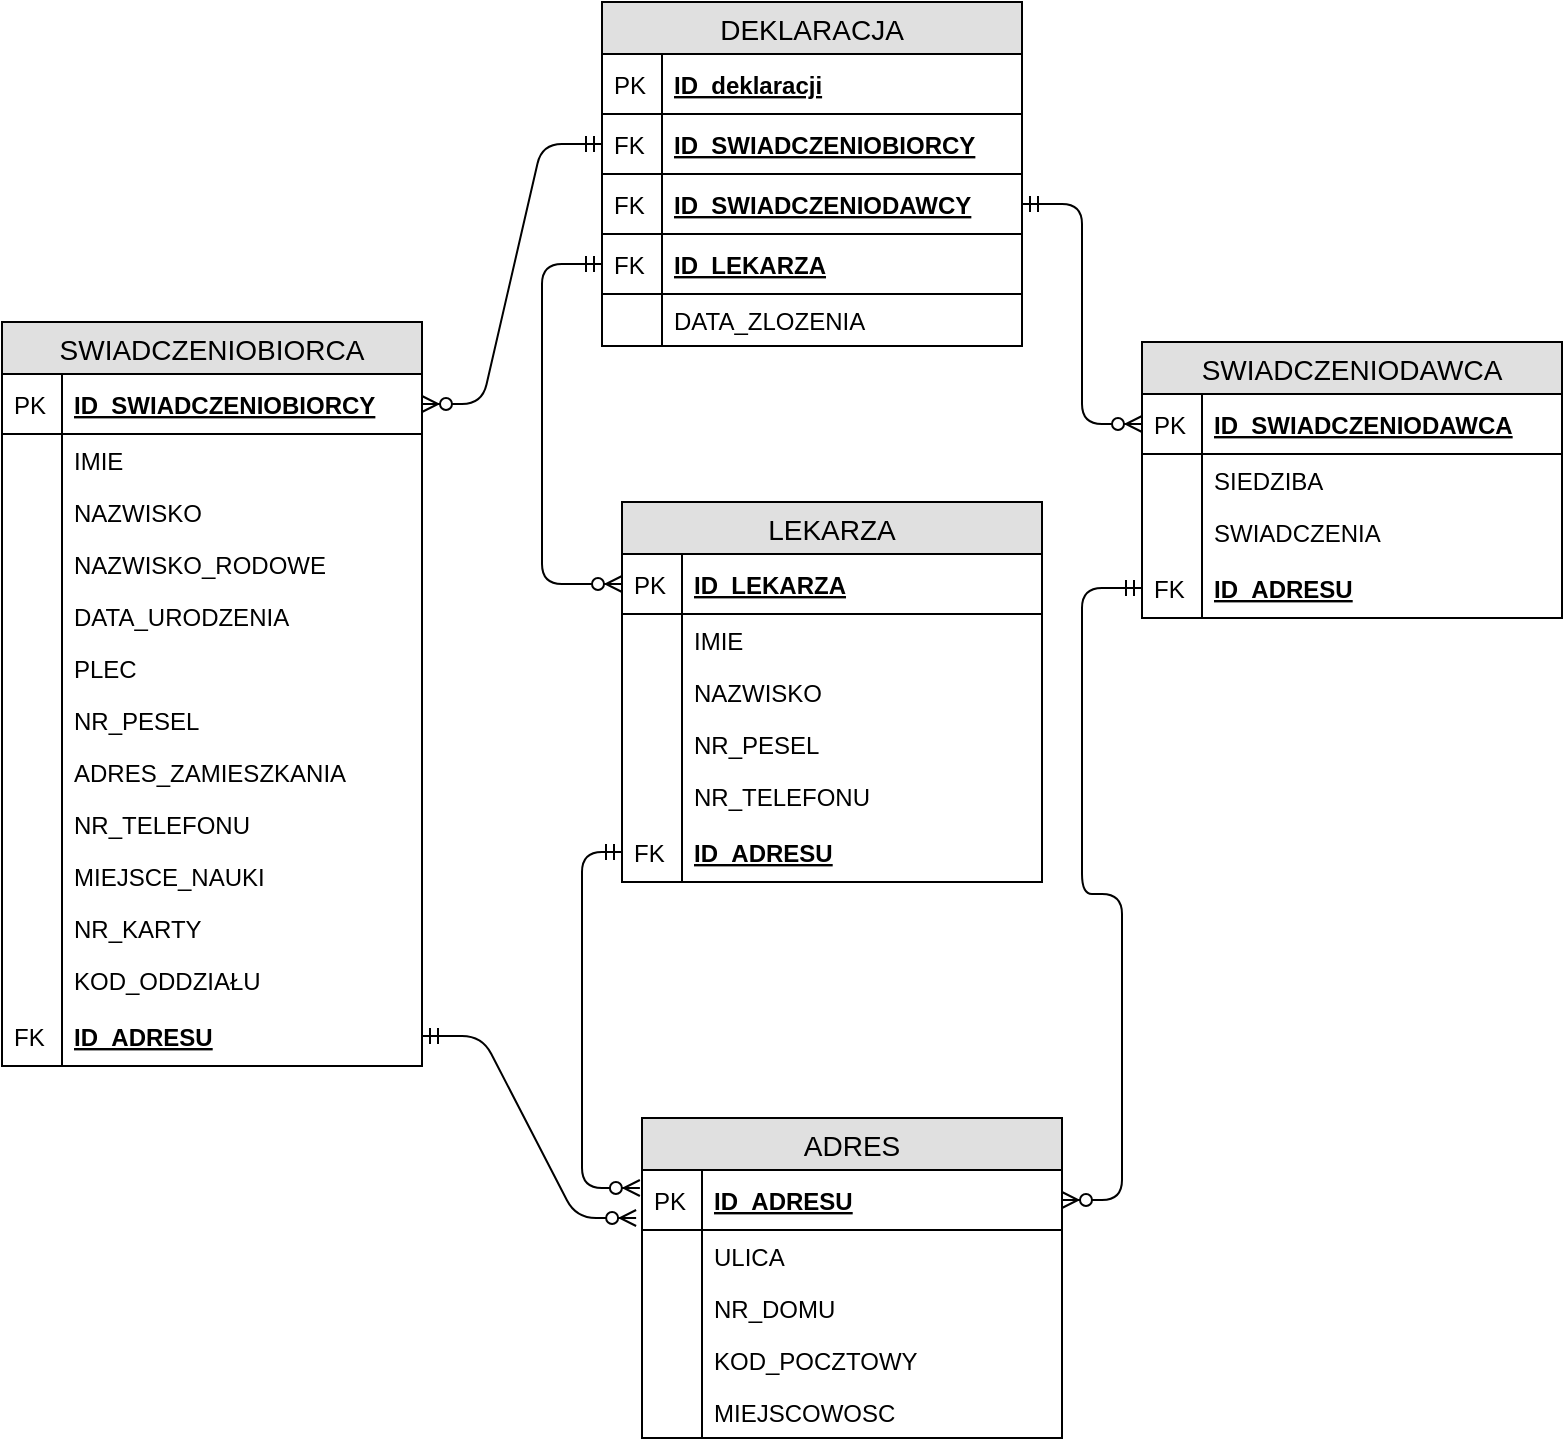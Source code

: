 <mxfile version="12.9.3" type="device"><diagram id="8VF5dj8ZxVRPaxFFOXs8" name="Page-1"><mxGraphModel dx="1382" dy="764" grid="1" gridSize="10" guides="1" tooltips="1" connect="1" arrows="1" fold="1" page="1" pageScale="1" pageWidth="827" pageHeight="1169" math="0" shadow="0"><root><mxCell id="0"/><mxCell id="1" parent="0"/><mxCell id="7vw9DGPTrT94m41AqiGH-99" value="DEKLARACJA" style="swimlane;fontStyle=0;childLayout=stackLayout;horizontal=1;startSize=26;fillColor=#e0e0e0;horizontalStack=0;resizeParent=1;resizeParentMax=0;resizeLast=0;collapsible=1;marginBottom=0;swimlaneFillColor=#ffffff;align=center;fontSize=14;" vertex="1" parent="1"><mxGeometry x="330" y="150" width="210" height="172" as="geometry"/></mxCell><mxCell id="7vw9DGPTrT94m41AqiGH-100" value="ID_deklaracji" style="shape=partialRectangle;top=0;left=0;right=0;bottom=1;align=left;verticalAlign=middle;fillColor=none;spacingLeft=34;spacingRight=4;overflow=hidden;rotatable=0;points=[[0,0.5],[1,0.5]];portConstraint=eastwest;dropTarget=0;fontStyle=5;fontSize=12;" vertex="1" parent="7vw9DGPTrT94m41AqiGH-99"><mxGeometry y="26" width="210" height="30" as="geometry"/></mxCell><mxCell id="7vw9DGPTrT94m41AqiGH-101" value="PK" style="shape=partialRectangle;top=0;left=0;bottom=0;fillColor=none;align=left;verticalAlign=middle;spacingLeft=4;spacingRight=4;overflow=hidden;rotatable=0;points=[];portConstraint=eastwest;part=1;fontSize=12;" vertex="1" connectable="0" parent="7vw9DGPTrT94m41AqiGH-100"><mxGeometry width="30" height="30" as="geometry"/></mxCell><mxCell id="7vw9DGPTrT94m41AqiGH-108" value="ID_SWIADCZENIOBIORCY" style="shape=partialRectangle;top=0;left=0;right=0;bottom=1;align=left;verticalAlign=middle;fillColor=none;spacingLeft=34;spacingRight=4;overflow=hidden;rotatable=0;points=[[0,0.5],[1,0.5]];portConstraint=eastwest;dropTarget=0;fontStyle=5;fontSize=12;" vertex="1" parent="7vw9DGPTrT94m41AqiGH-99"><mxGeometry y="56" width="210" height="30" as="geometry"/></mxCell><mxCell id="7vw9DGPTrT94m41AqiGH-109" value="FK" style="shape=partialRectangle;top=0;left=0;bottom=0;fillColor=none;align=left;verticalAlign=middle;spacingLeft=4;spacingRight=4;overflow=hidden;rotatable=0;points=[];portConstraint=eastwest;part=1;fontSize=12;" vertex="1" connectable="0" parent="7vw9DGPTrT94m41AqiGH-108"><mxGeometry width="30" height="30" as="geometry"/></mxCell><mxCell id="7vw9DGPTrT94m41AqiGH-110" value="ID_SWIADCZENIODAWCY" style="shape=partialRectangle;top=0;left=0;right=0;bottom=1;align=left;verticalAlign=middle;fillColor=none;spacingLeft=34;spacingRight=4;overflow=hidden;rotatable=0;points=[[0,0.5],[1,0.5]];portConstraint=eastwest;dropTarget=0;fontStyle=5;fontSize=12;" vertex="1" parent="7vw9DGPTrT94m41AqiGH-99"><mxGeometry y="86" width="210" height="30" as="geometry"/></mxCell><mxCell id="7vw9DGPTrT94m41AqiGH-111" value="FK" style="shape=partialRectangle;top=0;left=0;bottom=0;fillColor=none;align=left;verticalAlign=middle;spacingLeft=4;spacingRight=4;overflow=hidden;rotatable=0;points=[];portConstraint=eastwest;part=1;fontSize=12;" vertex="1" connectable="0" parent="7vw9DGPTrT94m41AqiGH-110"><mxGeometry width="30" height="30" as="geometry"/></mxCell><mxCell id="7vw9DGPTrT94m41AqiGH-112" value="ID_LEKARZA" style="shape=partialRectangle;top=0;left=0;right=0;bottom=1;align=left;verticalAlign=middle;fillColor=none;spacingLeft=34;spacingRight=4;overflow=hidden;rotatable=0;points=[[0,0.5],[1,0.5]];portConstraint=eastwest;dropTarget=0;fontStyle=5;fontSize=12;" vertex="1" parent="7vw9DGPTrT94m41AqiGH-99"><mxGeometry y="116" width="210" height="30" as="geometry"/></mxCell><mxCell id="7vw9DGPTrT94m41AqiGH-113" value="FK" style="shape=partialRectangle;top=0;left=0;bottom=0;fillColor=none;align=left;verticalAlign=middle;spacingLeft=4;spacingRight=4;overflow=hidden;rotatable=0;points=[];portConstraint=eastwest;part=1;fontSize=12;" vertex="1" connectable="0" parent="7vw9DGPTrT94m41AqiGH-112"><mxGeometry width="30" height="30" as="geometry"/></mxCell><mxCell id="7vw9DGPTrT94m41AqiGH-141" value="DATA_ZLOZENIA" style="shape=partialRectangle;top=0;left=0;right=0;bottom=0;align=left;verticalAlign=top;fillColor=none;spacingLeft=34;spacingRight=4;overflow=hidden;rotatable=0;points=[[0,0.5],[1,0.5]];portConstraint=eastwest;dropTarget=0;fontSize=12;" vertex="1" parent="7vw9DGPTrT94m41AqiGH-99"><mxGeometry y="146" width="210" height="26" as="geometry"/></mxCell><mxCell id="7vw9DGPTrT94m41AqiGH-142" value="" style="shape=partialRectangle;top=0;left=0;bottom=0;fillColor=none;align=left;verticalAlign=top;spacingLeft=4;spacingRight=4;overflow=hidden;rotatable=0;points=[];portConstraint=eastwest;part=1;fontSize=12;" vertex="1" connectable="0" parent="7vw9DGPTrT94m41AqiGH-141"><mxGeometry width="30" height="26" as="geometry"/></mxCell><mxCell id="7vw9DGPTrT94m41AqiGH-38" value="SWIADCZENIODAWCA" style="swimlane;fontStyle=0;childLayout=stackLayout;horizontal=1;startSize=26;fillColor=#e0e0e0;horizontalStack=0;resizeParent=1;resizeParentMax=0;resizeLast=0;collapsible=1;marginBottom=0;swimlaneFillColor=#ffffff;align=center;fontSize=14;" vertex="1" parent="1"><mxGeometry x="600" y="320" width="210" height="138" as="geometry"/></mxCell><mxCell id="7vw9DGPTrT94m41AqiGH-39" value="ID_SWIADCZENIODAWCA" style="shape=partialRectangle;top=0;left=0;right=0;bottom=1;align=left;verticalAlign=middle;fillColor=none;spacingLeft=34;spacingRight=4;overflow=hidden;rotatable=0;points=[[0,0.5],[1,0.5]];portConstraint=eastwest;dropTarget=0;fontStyle=5;fontSize=12;" vertex="1" parent="7vw9DGPTrT94m41AqiGH-38"><mxGeometry y="26" width="210" height="30" as="geometry"/></mxCell><mxCell id="7vw9DGPTrT94m41AqiGH-40" value="PK" style="shape=partialRectangle;top=0;left=0;bottom=0;fillColor=none;align=left;verticalAlign=middle;spacingLeft=4;spacingRight=4;overflow=hidden;rotatable=0;points=[];portConstraint=eastwest;part=1;fontSize=12;" vertex="1" connectable="0" parent="7vw9DGPTrT94m41AqiGH-39"><mxGeometry width="30" height="30" as="geometry"/></mxCell><mxCell id="7vw9DGPTrT94m41AqiGH-41" value="SIEDZIBA" style="shape=partialRectangle;top=0;left=0;right=0;bottom=0;align=left;verticalAlign=top;fillColor=none;spacingLeft=34;spacingRight=4;overflow=hidden;rotatable=0;points=[[0,0.5],[1,0.5]];portConstraint=eastwest;dropTarget=0;fontSize=12;" vertex="1" parent="7vw9DGPTrT94m41AqiGH-38"><mxGeometry y="56" width="210" height="26" as="geometry"/></mxCell><mxCell id="7vw9DGPTrT94m41AqiGH-42" value="" style="shape=partialRectangle;top=0;left=0;bottom=0;fillColor=none;align=left;verticalAlign=top;spacingLeft=4;spacingRight=4;overflow=hidden;rotatable=0;points=[];portConstraint=eastwest;part=1;fontSize=12;" vertex="1" connectable="0" parent="7vw9DGPTrT94m41AqiGH-41"><mxGeometry width="30" height="26" as="geometry"/></mxCell><mxCell id="7vw9DGPTrT94m41AqiGH-43" value="SWIADCZENIA" style="shape=partialRectangle;top=0;left=0;right=0;bottom=0;align=left;verticalAlign=top;fillColor=none;spacingLeft=34;spacingRight=4;overflow=hidden;rotatable=0;points=[[0,0.5],[1,0.5]];portConstraint=eastwest;dropTarget=0;fontSize=12;" vertex="1" parent="7vw9DGPTrT94m41AqiGH-38"><mxGeometry y="82" width="210" height="26" as="geometry"/></mxCell><mxCell id="7vw9DGPTrT94m41AqiGH-44" value="" style="shape=partialRectangle;top=0;left=0;bottom=0;fillColor=none;align=left;verticalAlign=top;spacingLeft=4;spacingRight=4;overflow=hidden;rotatable=0;points=[];portConstraint=eastwest;part=1;fontSize=12;" vertex="1" connectable="0" parent="7vw9DGPTrT94m41AqiGH-43"><mxGeometry width="30" height="26" as="geometry"/></mxCell><mxCell id="7vw9DGPTrT94m41AqiGH-132" value="ID_ADRESU" style="shape=partialRectangle;top=0;left=0;right=0;bottom=1;align=left;verticalAlign=middle;fillColor=none;spacingLeft=34;spacingRight=4;overflow=hidden;rotatable=0;points=[[0,0.5],[1,0.5]];portConstraint=eastwest;dropTarget=0;fontStyle=5;fontSize=12;" vertex="1" parent="7vw9DGPTrT94m41AqiGH-38"><mxGeometry y="108" width="210" height="30" as="geometry"/></mxCell><mxCell id="7vw9DGPTrT94m41AqiGH-133" value="FK" style="shape=partialRectangle;top=0;left=0;bottom=0;fillColor=none;align=left;verticalAlign=middle;spacingLeft=4;spacingRight=4;overflow=hidden;rotatable=0;points=[];portConstraint=eastwest;part=1;fontSize=12;" vertex="1" connectable="0" parent="7vw9DGPTrT94m41AqiGH-132"><mxGeometry width="30" height="30" as="geometry"/></mxCell><mxCell id="7vw9DGPTrT94m41AqiGH-1" value="SWIADCZENIOBIORCA" style="swimlane;fontStyle=0;childLayout=stackLayout;horizontal=1;startSize=26;fillColor=#e0e0e0;horizontalStack=0;resizeParent=1;resizeParentMax=0;resizeLast=0;collapsible=1;marginBottom=0;swimlaneFillColor=#ffffff;align=center;fontSize=14;" vertex="1" parent="1"><mxGeometry x="30" y="310" width="210" height="372" as="geometry"/></mxCell><mxCell id="7vw9DGPTrT94m41AqiGH-2" value="ID_SWIADCZENIOBIORCY" style="shape=partialRectangle;top=0;left=0;right=0;bottom=1;align=left;verticalAlign=middle;fillColor=none;spacingLeft=34;spacingRight=4;overflow=hidden;rotatable=0;points=[[0,0.5],[1,0.5]];portConstraint=eastwest;dropTarget=0;fontStyle=5;fontSize=12;" vertex="1" parent="7vw9DGPTrT94m41AqiGH-1"><mxGeometry y="26" width="210" height="30" as="geometry"/></mxCell><mxCell id="7vw9DGPTrT94m41AqiGH-3" value="PK" style="shape=partialRectangle;top=0;left=0;bottom=0;fillColor=none;align=left;verticalAlign=middle;spacingLeft=4;spacingRight=4;overflow=hidden;rotatable=0;points=[];portConstraint=eastwest;part=1;fontSize=12;" vertex="1" connectable="0" parent="7vw9DGPTrT94m41AqiGH-2"><mxGeometry width="30" height="30" as="geometry"/></mxCell><mxCell id="7vw9DGPTrT94m41AqiGH-4" value="IMIE" style="shape=partialRectangle;top=0;left=0;right=0;bottom=0;align=left;verticalAlign=top;fillColor=none;spacingLeft=34;spacingRight=4;overflow=hidden;rotatable=0;points=[[0,0.5],[1,0.5]];portConstraint=eastwest;dropTarget=0;fontSize=12;" vertex="1" parent="7vw9DGPTrT94m41AqiGH-1"><mxGeometry y="56" width="210" height="26" as="geometry"/></mxCell><mxCell id="7vw9DGPTrT94m41AqiGH-5" value="" style="shape=partialRectangle;top=0;left=0;bottom=0;fillColor=none;align=left;verticalAlign=top;spacingLeft=4;spacingRight=4;overflow=hidden;rotatable=0;points=[];portConstraint=eastwest;part=1;fontSize=12;" vertex="1" connectable="0" parent="7vw9DGPTrT94m41AqiGH-4"><mxGeometry width="30" height="26" as="geometry"/></mxCell><mxCell id="7vw9DGPTrT94m41AqiGH-6" value="NAZWISKO" style="shape=partialRectangle;top=0;left=0;right=0;bottom=0;align=left;verticalAlign=top;fillColor=none;spacingLeft=34;spacingRight=4;overflow=hidden;rotatable=0;points=[[0,0.5],[1,0.5]];portConstraint=eastwest;dropTarget=0;fontSize=12;" vertex="1" parent="7vw9DGPTrT94m41AqiGH-1"><mxGeometry y="82" width="210" height="26" as="geometry"/></mxCell><mxCell id="7vw9DGPTrT94m41AqiGH-7" value="" style="shape=partialRectangle;top=0;left=0;bottom=0;fillColor=none;align=left;verticalAlign=top;spacingLeft=4;spacingRight=4;overflow=hidden;rotatable=0;points=[];portConstraint=eastwest;part=1;fontSize=12;" vertex="1" connectable="0" parent="7vw9DGPTrT94m41AqiGH-6"><mxGeometry width="30" height="26" as="geometry"/></mxCell><mxCell id="7vw9DGPTrT94m41AqiGH-8" value="NAZWISKO_RODOWE" style="shape=partialRectangle;top=0;left=0;right=0;bottom=0;align=left;verticalAlign=top;fillColor=none;spacingLeft=34;spacingRight=4;overflow=hidden;rotatable=0;points=[[0,0.5],[1,0.5]];portConstraint=eastwest;dropTarget=0;fontSize=12;" vertex="1" parent="7vw9DGPTrT94m41AqiGH-1"><mxGeometry y="108" width="210" height="26" as="geometry"/></mxCell><mxCell id="7vw9DGPTrT94m41AqiGH-9" value="" style="shape=partialRectangle;top=0;left=0;bottom=0;fillColor=none;align=left;verticalAlign=top;spacingLeft=4;spacingRight=4;overflow=hidden;rotatable=0;points=[];portConstraint=eastwest;part=1;fontSize=12;" vertex="1" connectable="0" parent="7vw9DGPTrT94m41AqiGH-8"><mxGeometry width="30" height="26" as="geometry"/></mxCell><mxCell id="7vw9DGPTrT94m41AqiGH-12" value="DATA_URODZENIA" style="shape=partialRectangle;top=0;left=0;right=0;bottom=0;align=left;verticalAlign=top;fillColor=none;spacingLeft=34;spacingRight=4;overflow=hidden;rotatable=0;points=[[0,0.5],[1,0.5]];portConstraint=eastwest;dropTarget=0;fontSize=12;" vertex="1" parent="7vw9DGPTrT94m41AqiGH-1"><mxGeometry y="134" width="210" height="26" as="geometry"/></mxCell><mxCell id="7vw9DGPTrT94m41AqiGH-13" value="" style="shape=partialRectangle;top=0;left=0;bottom=0;fillColor=none;align=left;verticalAlign=top;spacingLeft=4;spacingRight=4;overflow=hidden;rotatable=0;points=[];portConstraint=eastwest;part=1;fontSize=12;" vertex="1" connectable="0" parent="7vw9DGPTrT94m41AqiGH-12"><mxGeometry width="30" height="26" as="geometry"/></mxCell><mxCell id="7vw9DGPTrT94m41AqiGH-14" value="PLEC" style="shape=partialRectangle;top=0;left=0;right=0;bottom=0;align=left;verticalAlign=top;fillColor=none;spacingLeft=34;spacingRight=4;overflow=hidden;rotatable=0;points=[[0,0.5],[1,0.5]];portConstraint=eastwest;dropTarget=0;fontSize=12;" vertex="1" parent="7vw9DGPTrT94m41AqiGH-1"><mxGeometry y="160" width="210" height="26" as="geometry"/></mxCell><mxCell id="7vw9DGPTrT94m41AqiGH-15" value="" style="shape=partialRectangle;top=0;left=0;bottom=0;fillColor=none;align=left;verticalAlign=top;spacingLeft=4;spacingRight=4;overflow=hidden;rotatable=0;points=[];portConstraint=eastwest;part=1;fontSize=12;" vertex="1" connectable="0" parent="7vw9DGPTrT94m41AqiGH-14"><mxGeometry width="30" height="26" as="geometry"/></mxCell><mxCell id="7vw9DGPTrT94m41AqiGH-134" value="NR_PESEL" style="shape=partialRectangle;top=0;left=0;right=0;bottom=0;align=left;verticalAlign=top;fillColor=none;spacingLeft=34;spacingRight=4;overflow=hidden;rotatable=0;points=[[0,0.5],[1,0.5]];portConstraint=eastwest;dropTarget=0;fontSize=12;" vertex="1" parent="7vw9DGPTrT94m41AqiGH-1"><mxGeometry y="186" width="210" height="26" as="geometry"/></mxCell><mxCell id="7vw9DGPTrT94m41AqiGH-135" value="" style="shape=partialRectangle;top=0;left=0;bottom=0;fillColor=none;align=left;verticalAlign=top;spacingLeft=4;spacingRight=4;overflow=hidden;rotatable=0;points=[];portConstraint=eastwest;part=1;fontSize=12;" vertex="1" connectable="0" parent="7vw9DGPTrT94m41AqiGH-134"><mxGeometry width="30" height="26" as="geometry"/></mxCell><mxCell id="7vw9DGPTrT94m41AqiGH-18" value="ADRES_ZAMIESZKANIA" style="shape=partialRectangle;top=0;left=0;right=0;bottom=0;align=left;verticalAlign=top;fillColor=none;spacingLeft=34;spacingRight=4;overflow=hidden;rotatable=0;points=[[0,0.5],[1,0.5]];portConstraint=eastwest;dropTarget=0;fontSize=12;" vertex="1" parent="7vw9DGPTrT94m41AqiGH-1"><mxGeometry y="212" width="210" height="26" as="geometry"/></mxCell><mxCell id="7vw9DGPTrT94m41AqiGH-19" value="" style="shape=partialRectangle;top=0;left=0;bottom=0;fillColor=none;align=left;verticalAlign=top;spacingLeft=4;spacingRight=4;overflow=hidden;rotatable=0;points=[];portConstraint=eastwest;part=1;fontSize=12;" vertex="1" connectable="0" parent="7vw9DGPTrT94m41AqiGH-18"><mxGeometry width="30" height="26" as="geometry"/></mxCell><mxCell id="7vw9DGPTrT94m41AqiGH-28" value="NR_TELEFONU" style="shape=partialRectangle;top=0;left=0;right=0;bottom=0;align=left;verticalAlign=top;fillColor=none;spacingLeft=34;spacingRight=4;overflow=hidden;rotatable=0;points=[[0,0.5],[1,0.5]];portConstraint=eastwest;dropTarget=0;fontSize=12;" vertex="1" parent="7vw9DGPTrT94m41AqiGH-1"><mxGeometry y="238" width="210" height="26" as="geometry"/></mxCell><mxCell id="7vw9DGPTrT94m41AqiGH-29" value="" style="shape=partialRectangle;top=0;left=0;bottom=0;fillColor=none;align=left;verticalAlign=top;spacingLeft=4;spacingRight=4;overflow=hidden;rotatable=0;points=[];portConstraint=eastwest;part=1;fontSize=12;" vertex="1" connectable="0" parent="7vw9DGPTrT94m41AqiGH-28"><mxGeometry width="30" height="26" as="geometry"/></mxCell><mxCell id="7vw9DGPTrT94m41AqiGH-30" value="MIEJSCE_NAUKI" style="shape=partialRectangle;top=0;left=0;right=0;bottom=0;align=left;verticalAlign=top;fillColor=none;spacingLeft=34;spacingRight=4;overflow=hidden;rotatable=0;points=[[0,0.5],[1,0.5]];portConstraint=eastwest;dropTarget=0;fontSize=12;" vertex="1" parent="7vw9DGPTrT94m41AqiGH-1"><mxGeometry y="264" width="210" height="26" as="geometry"/></mxCell><mxCell id="7vw9DGPTrT94m41AqiGH-31" value="" style="shape=partialRectangle;top=0;left=0;bottom=0;fillColor=none;align=left;verticalAlign=top;spacingLeft=4;spacingRight=4;overflow=hidden;rotatable=0;points=[];portConstraint=eastwest;part=1;fontSize=12;" vertex="1" connectable="0" parent="7vw9DGPTrT94m41AqiGH-30"><mxGeometry width="30" height="26" as="geometry"/></mxCell><mxCell id="7vw9DGPTrT94m41AqiGH-32" value="NR_KARTY" style="shape=partialRectangle;top=0;left=0;right=0;bottom=0;align=left;verticalAlign=top;fillColor=none;spacingLeft=34;spacingRight=4;overflow=hidden;rotatable=0;points=[[0,0.5],[1,0.5]];portConstraint=eastwest;dropTarget=0;fontSize=12;" vertex="1" parent="7vw9DGPTrT94m41AqiGH-1"><mxGeometry y="290" width="210" height="26" as="geometry"/></mxCell><mxCell id="7vw9DGPTrT94m41AqiGH-33" value="" style="shape=partialRectangle;top=0;left=0;bottom=0;fillColor=none;align=left;verticalAlign=top;spacingLeft=4;spacingRight=4;overflow=hidden;rotatable=0;points=[];portConstraint=eastwest;part=1;fontSize=12;" vertex="1" connectable="0" parent="7vw9DGPTrT94m41AqiGH-32"><mxGeometry width="30" height="26" as="geometry"/></mxCell><mxCell id="7vw9DGPTrT94m41AqiGH-34" value="KOD_ODDZIAŁU" style="shape=partialRectangle;top=0;left=0;right=0;bottom=0;align=left;verticalAlign=top;fillColor=none;spacingLeft=34;spacingRight=4;overflow=hidden;rotatable=0;points=[[0,0.5],[1,0.5]];portConstraint=eastwest;dropTarget=0;fontSize=12;" vertex="1" parent="7vw9DGPTrT94m41AqiGH-1"><mxGeometry y="316" width="210" height="26" as="geometry"/></mxCell><mxCell id="7vw9DGPTrT94m41AqiGH-35" value="" style="shape=partialRectangle;top=0;left=0;bottom=0;fillColor=none;align=left;verticalAlign=top;spacingLeft=4;spacingRight=4;overflow=hidden;rotatable=0;points=[];portConstraint=eastwest;part=1;fontSize=12;" vertex="1" connectable="0" parent="7vw9DGPTrT94m41AqiGH-34"><mxGeometry width="30" height="26" as="geometry"/></mxCell><mxCell id="7vw9DGPTrT94m41AqiGH-128" value="ID_ADRESU" style="shape=partialRectangle;top=0;left=0;right=0;bottom=1;align=left;verticalAlign=middle;fillColor=none;spacingLeft=34;spacingRight=4;overflow=hidden;rotatable=0;points=[[0,0.5],[1,0.5]];portConstraint=eastwest;dropTarget=0;fontStyle=5;fontSize=12;" vertex="1" parent="7vw9DGPTrT94m41AqiGH-1"><mxGeometry y="342" width="210" height="30" as="geometry"/></mxCell><mxCell id="7vw9DGPTrT94m41AqiGH-129" value="FK" style="shape=partialRectangle;top=0;left=0;bottom=0;fillColor=none;align=left;verticalAlign=middle;spacingLeft=4;spacingRight=4;overflow=hidden;rotatable=0;points=[];portConstraint=eastwest;part=1;fontSize=12;" vertex="1" connectable="0" parent="7vw9DGPTrT94m41AqiGH-128"><mxGeometry width="30" height="30" as="geometry"/></mxCell><mxCell id="7vw9DGPTrT94m41AqiGH-114" value="" style="edgeStyle=entityRelationEdgeStyle;fontSize=12;html=1;endArrow=ERmandOne;startArrow=ERzeroToMany;entryX=0;entryY=0.5;entryDx=0;entryDy=0;exitX=1;exitY=0.5;exitDx=0;exitDy=0;endFill=0;startFill=1;" edge="1" parent="1" source="7vw9DGPTrT94m41AqiGH-2" target="7vw9DGPTrT94m41AqiGH-108"><mxGeometry width="100" height="100" relative="1" as="geometry"><mxPoint x="310" y="460" as="sourcePoint"/><mxPoint x="410" y="360" as="targetPoint"/></mxGeometry></mxCell><mxCell id="7vw9DGPTrT94m41AqiGH-115" value="" style="edgeStyle=elbowEdgeStyle;fontSize=12;html=1;endArrow=ERmandOne;startArrow=ERzeroToMany;entryX=0;entryY=0.5;entryDx=0;entryDy=0;exitX=0;exitY=0.5;exitDx=0;exitDy=0;endFill=0;startFill=1;" edge="1" parent="1" source="7vw9DGPTrT94m41AqiGH-78" target="7vw9DGPTrT94m41AqiGH-112"><mxGeometry width="100" height="100" relative="1" as="geometry"><mxPoint x="280" y="450" as="sourcePoint"/><mxPoint x="370" y="320" as="targetPoint"/><Array as="points"><mxPoint x="300" y="430"/></Array></mxGeometry></mxCell><mxCell id="7vw9DGPTrT94m41AqiGH-116" value="" style="edgeStyle=entityRelationEdgeStyle;fontSize=12;html=1;endArrow=ERzeroToMany;startArrow=ERmandOne;entryX=0;entryY=0.5;entryDx=0;entryDy=0;exitX=1;exitY=0.5;exitDx=0;exitDy=0;endFill=1;startFill=0;" edge="1" parent="1" source="7vw9DGPTrT94m41AqiGH-110" target="7vw9DGPTrT94m41AqiGH-39"><mxGeometry width="100" height="100" relative="1" as="geometry"><mxPoint x="480" y="440" as="sourcePoint"/><mxPoint x="570" y="310" as="targetPoint"/></mxGeometry></mxCell><mxCell id="7vw9DGPTrT94m41AqiGH-77" value="LEKARZA" style="swimlane;fontStyle=0;childLayout=stackLayout;horizontal=1;startSize=26;fillColor=#e0e0e0;horizontalStack=0;resizeParent=1;resizeParentMax=0;resizeLast=0;collapsible=1;marginBottom=0;swimlaneFillColor=#ffffff;align=center;fontSize=14;" vertex="1" parent="1"><mxGeometry x="340" y="400" width="210" height="190" as="geometry"/></mxCell><mxCell id="7vw9DGPTrT94m41AqiGH-78" value="ID_LEKARZA" style="shape=partialRectangle;top=0;left=0;right=0;bottom=1;align=left;verticalAlign=middle;fillColor=none;spacingLeft=34;spacingRight=4;overflow=hidden;rotatable=0;points=[[0,0.5],[1,0.5]];portConstraint=eastwest;dropTarget=0;fontStyle=5;fontSize=12;" vertex="1" parent="7vw9DGPTrT94m41AqiGH-77"><mxGeometry y="26" width="210" height="30" as="geometry"/></mxCell><mxCell id="7vw9DGPTrT94m41AqiGH-79" value="PK" style="shape=partialRectangle;top=0;left=0;bottom=0;fillColor=none;align=left;verticalAlign=middle;spacingLeft=4;spacingRight=4;overflow=hidden;rotatable=0;points=[];portConstraint=eastwest;part=1;fontSize=12;" vertex="1" connectable="0" parent="7vw9DGPTrT94m41AqiGH-78"><mxGeometry width="30" height="30" as="geometry"/></mxCell><mxCell id="7vw9DGPTrT94m41AqiGH-80" value="IMIE" style="shape=partialRectangle;top=0;left=0;right=0;bottom=0;align=left;verticalAlign=top;fillColor=none;spacingLeft=34;spacingRight=4;overflow=hidden;rotatable=0;points=[[0,0.5],[1,0.5]];portConstraint=eastwest;dropTarget=0;fontSize=12;" vertex="1" parent="7vw9DGPTrT94m41AqiGH-77"><mxGeometry y="56" width="210" height="26" as="geometry"/></mxCell><mxCell id="7vw9DGPTrT94m41AqiGH-81" value="" style="shape=partialRectangle;top=0;left=0;bottom=0;fillColor=none;align=left;verticalAlign=top;spacingLeft=4;spacingRight=4;overflow=hidden;rotatable=0;points=[];portConstraint=eastwest;part=1;fontSize=12;" vertex="1" connectable="0" parent="7vw9DGPTrT94m41AqiGH-80"><mxGeometry width="30" height="26" as="geometry"/></mxCell><mxCell id="7vw9DGPTrT94m41AqiGH-136" value="NAZWISKO" style="shape=partialRectangle;top=0;left=0;right=0;bottom=0;align=left;verticalAlign=top;fillColor=none;spacingLeft=34;spacingRight=4;overflow=hidden;rotatable=0;points=[[0,0.5],[1,0.5]];portConstraint=eastwest;dropTarget=0;fontSize=12;" vertex="1" parent="7vw9DGPTrT94m41AqiGH-77"><mxGeometry y="82" width="210" height="26" as="geometry"/></mxCell><mxCell id="7vw9DGPTrT94m41AqiGH-137" value="" style="shape=partialRectangle;top=0;left=0;bottom=0;fillColor=none;align=left;verticalAlign=top;spacingLeft=4;spacingRight=4;overflow=hidden;rotatable=0;points=[];portConstraint=eastwest;part=1;fontSize=12;" vertex="1" connectable="0" parent="7vw9DGPTrT94m41AqiGH-136"><mxGeometry width="30" height="26" as="geometry"/></mxCell><mxCell id="7vw9DGPTrT94m41AqiGH-82" value="NR_PESEL" style="shape=partialRectangle;top=0;left=0;right=0;bottom=0;align=left;verticalAlign=top;fillColor=none;spacingLeft=34;spacingRight=4;overflow=hidden;rotatable=0;points=[[0,0.5],[1,0.5]];portConstraint=eastwest;dropTarget=0;fontSize=12;" vertex="1" parent="7vw9DGPTrT94m41AqiGH-77"><mxGeometry y="108" width="210" height="26" as="geometry"/></mxCell><mxCell id="7vw9DGPTrT94m41AqiGH-83" value="" style="shape=partialRectangle;top=0;left=0;bottom=0;fillColor=none;align=left;verticalAlign=top;spacingLeft=4;spacingRight=4;overflow=hidden;rotatable=0;points=[];portConstraint=eastwest;part=1;fontSize=12;" vertex="1" connectable="0" parent="7vw9DGPTrT94m41AqiGH-82"><mxGeometry width="30" height="26" as="geometry"/></mxCell><mxCell id="7vw9DGPTrT94m41AqiGH-88" value="NR_TELEFONU" style="shape=partialRectangle;top=0;left=0;right=0;bottom=0;align=left;verticalAlign=top;fillColor=none;spacingLeft=34;spacingRight=4;overflow=hidden;rotatable=0;points=[[0,0.5],[1,0.5]];portConstraint=eastwest;dropTarget=0;fontSize=12;" vertex="1" parent="7vw9DGPTrT94m41AqiGH-77"><mxGeometry y="134" width="210" height="26" as="geometry"/></mxCell><mxCell id="7vw9DGPTrT94m41AqiGH-89" value="" style="shape=partialRectangle;top=0;left=0;bottom=0;fillColor=none;align=left;verticalAlign=top;spacingLeft=4;spacingRight=4;overflow=hidden;rotatable=0;points=[];portConstraint=eastwest;part=1;fontSize=12;" vertex="1" connectable="0" parent="7vw9DGPTrT94m41AqiGH-88"><mxGeometry width="30" height="26" as="geometry"/></mxCell><mxCell id="7vw9DGPTrT94m41AqiGH-130" value="ID_ADRESU" style="shape=partialRectangle;top=0;left=0;right=0;bottom=1;align=left;verticalAlign=middle;fillColor=none;spacingLeft=34;spacingRight=4;overflow=hidden;rotatable=0;points=[[0,0.5],[1,0.5]];portConstraint=eastwest;dropTarget=0;fontStyle=5;fontSize=12;" vertex="1" parent="7vw9DGPTrT94m41AqiGH-77"><mxGeometry y="160" width="210" height="30" as="geometry"/></mxCell><mxCell id="7vw9DGPTrT94m41AqiGH-131" value="FK" style="shape=partialRectangle;top=0;left=0;bottom=0;fillColor=none;align=left;verticalAlign=middle;spacingLeft=4;spacingRight=4;overflow=hidden;rotatable=0;points=[];portConstraint=eastwest;part=1;fontSize=12;" vertex="1" connectable="0" parent="7vw9DGPTrT94m41AqiGH-130"><mxGeometry width="30" height="30" as="geometry"/></mxCell><mxCell id="7vw9DGPTrT94m41AqiGH-117" value="ADRES" style="swimlane;fontStyle=0;childLayout=stackLayout;horizontal=1;startSize=26;fillColor=#e0e0e0;horizontalStack=0;resizeParent=1;resizeParentMax=0;resizeLast=0;collapsible=1;marginBottom=0;swimlaneFillColor=#ffffff;align=center;fontSize=14;" vertex="1" parent="1"><mxGeometry x="350" y="708" width="210" height="160" as="geometry"/></mxCell><mxCell id="7vw9DGPTrT94m41AqiGH-118" value="ID_ADRESU" style="shape=partialRectangle;top=0;left=0;right=0;bottom=1;align=left;verticalAlign=middle;fillColor=none;spacingLeft=34;spacingRight=4;overflow=hidden;rotatable=0;points=[[0,0.5],[1,0.5]];portConstraint=eastwest;dropTarget=0;fontStyle=5;fontSize=12;" vertex="1" parent="7vw9DGPTrT94m41AqiGH-117"><mxGeometry y="26" width="210" height="30" as="geometry"/></mxCell><mxCell id="7vw9DGPTrT94m41AqiGH-119" value="PK" style="shape=partialRectangle;top=0;left=0;bottom=0;fillColor=none;align=left;verticalAlign=middle;spacingLeft=4;spacingRight=4;overflow=hidden;rotatable=0;points=[];portConstraint=eastwest;part=1;fontSize=12;" vertex="1" connectable="0" parent="7vw9DGPTrT94m41AqiGH-118"><mxGeometry width="30" height="30" as="geometry"/></mxCell><mxCell id="7vw9DGPTrT94m41AqiGH-120" value="ULICA" style="shape=partialRectangle;top=0;left=0;right=0;bottom=0;align=left;verticalAlign=top;fillColor=none;spacingLeft=34;spacingRight=4;overflow=hidden;rotatable=0;points=[[0,0.5],[1,0.5]];portConstraint=eastwest;dropTarget=0;fontSize=12;" vertex="1" parent="7vw9DGPTrT94m41AqiGH-117"><mxGeometry y="56" width="210" height="26" as="geometry"/></mxCell><mxCell id="7vw9DGPTrT94m41AqiGH-121" value="" style="shape=partialRectangle;top=0;left=0;bottom=0;fillColor=none;align=left;verticalAlign=top;spacingLeft=4;spacingRight=4;overflow=hidden;rotatable=0;points=[];portConstraint=eastwest;part=1;fontSize=12;" vertex="1" connectable="0" parent="7vw9DGPTrT94m41AqiGH-120"><mxGeometry width="30" height="26" as="geometry"/></mxCell><mxCell id="7vw9DGPTrT94m41AqiGH-122" value="NR_DOMU" style="shape=partialRectangle;top=0;left=0;right=0;bottom=0;align=left;verticalAlign=top;fillColor=none;spacingLeft=34;spacingRight=4;overflow=hidden;rotatable=0;points=[[0,0.5],[1,0.5]];portConstraint=eastwest;dropTarget=0;fontSize=12;" vertex="1" parent="7vw9DGPTrT94m41AqiGH-117"><mxGeometry y="82" width="210" height="26" as="geometry"/></mxCell><mxCell id="7vw9DGPTrT94m41AqiGH-123" value="" style="shape=partialRectangle;top=0;left=0;bottom=0;fillColor=none;align=left;verticalAlign=top;spacingLeft=4;spacingRight=4;overflow=hidden;rotatable=0;points=[];portConstraint=eastwest;part=1;fontSize=12;" vertex="1" connectable="0" parent="7vw9DGPTrT94m41AqiGH-122"><mxGeometry width="30" height="26" as="geometry"/></mxCell><mxCell id="7vw9DGPTrT94m41AqiGH-124" value="KOD_POCZTOWY" style="shape=partialRectangle;top=0;left=0;right=0;bottom=0;align=left;verticalAlign=top;fillColor=none;spacingLeft=34;spacingRight=4;overflow=hidden;rotatable=0;points=[[0,0.5],[1,0.5]];portConstraint=eastwest;dropTarget=0;fontSize=12;" vertex="1" parent="7vw9DGPTrT94m41AqiGH-117"><mxGeometry y="108" width="210" height="26" as="geometry"/></mxCell><mxCell id="7vw9DGPTrT94m41AqiGH-125" value="" style="shape=partialRectangle;top=0;left=0;bottom=0;fillColor=none;align=left;verticalAlign=top;spacingLeft=4;spacingRight=4;overflow=hidden;rotatable=0;points=[];portConstraint=eastwest;part=1;fontSize=12;" vertex="1" connectable="0" parent="7vw9DGPTrT94m41AqiGH-124"><mxGeometry width="30" height="26" as="geometry"/></mxCell><mxCell id="7vw9DGPTrT94m41AqiGH-126" value="MIEJSCOWOSC" style="shape=partialRectangle;top=0;left=0;right=0;bottom=0;align=left;verticalAlign=top;fillColor=none;spacingLeft=34;spacingRight=4;overflow=hidden;rotatable=0;points=[[0,0.5],[1,0.5]];portConstraint=eastwest;dropTarget=0;fontSize=12;" vertex="1" parent="7vw9DGPTrT94m41AqiGH-117"><mxGeometry y="134" width="210" height="26" as="geometry"/></mxCell><mxCell id="7vw9DGPTrT94m41AqiGH-127" value="" style="shape=partialRectangle;top=0;left=0;bottom=0;fillColor=none;align=left;verticalAlign=top;spacingLeft=4;spacingRight=4;overflow=hidden;rotatable=0;points=[];portConstraint=eastwest;part=1;fontSize=12;" vertex="1" connectable="0" parent="7vw9DGPTrT94m41AqiGH-126"><mxGeometry width="30" height="26" as="geometry"/></mxCell><mxCell id="7vw9DGPTrT94m41AqiGH-138" value="" style="edgeStyle=entityRelationEdgeStyle;fontSize=12;html=1;endArrow=ERzeroToMany;entryX=-0.014;entryY=0.8;entryDx=0;entryDy=0;endFill=1;startArrow=ERmandOne;startFill=0;entryPerimeter=0;" edge="1" parent="1" source="7vw9DGPTrT94m41AqiGH-128" target="7vw9DGPTrT94m41AqiGH-118"><mxGeometry width="100" height="100" relative="1" as="geometry"><mxPoint x="360" y="640" as="sourcePoint"/><mxPoint x="460" y="540" as="targetPoint"/></mxGeometry></mxCell><mxCell id="7vw9DGPTrT94m41AqiGH-139" value="" style="edgeStyle=elbowEdgeStyle;fontSize=12;html=1;endArrow=ERmandOne;entryX=0;entryY=0.5;entryDx=0;entryDy=0;startArrow=ERzeroToMany;startFill=1;exitX=-0.005;exitY=0.3;exitDx=0;exitDy=0;exitPerimeter=0;" edge="1" parent="1" source="7vw9DGPTrT94m41AqiGH-118" target="7vw9DGPTrT94m41AqiGH-130"><mxGeometry width="100" height="100" relative="1" as="geometry"><mxPoint x="352" y="743" as="sourcePoint"/><mxPoint x="390" y="676" as="targetPoint"/><Array as="points"><mxPoint x="320" y="660"/></Array></mxGeometry></mxCell><mxCell id="7vw9DGPTrT94m41AqiGH-140" value="" style="edgeStyle=entityRelationEdgeStyle;fontSize=12;html=1;endArrow=ERmandOne;entryX=0;entryY=0.5;entryDx=0;entryDy=0;exitX=1;exitY=0.5;exitDx=0;exitDy=0;endFill=0;startArrow=ERzeroToMany;startFill=1;" edge="1" parent="1" source="7vw9DGPTrT94m41AqiGH-118" target="7vw9DGPTrT94m41AqiGH-132"><mxGeometry width="100" height="100" relative="1" as="geometry"><mxPoint x="260" y="713" as="sourcePoint"/><mxPoint x="370" y="769" as="targetPoint"/></mxGeometry></mxCell></root></mxGraphModel></diagram></mxfile>